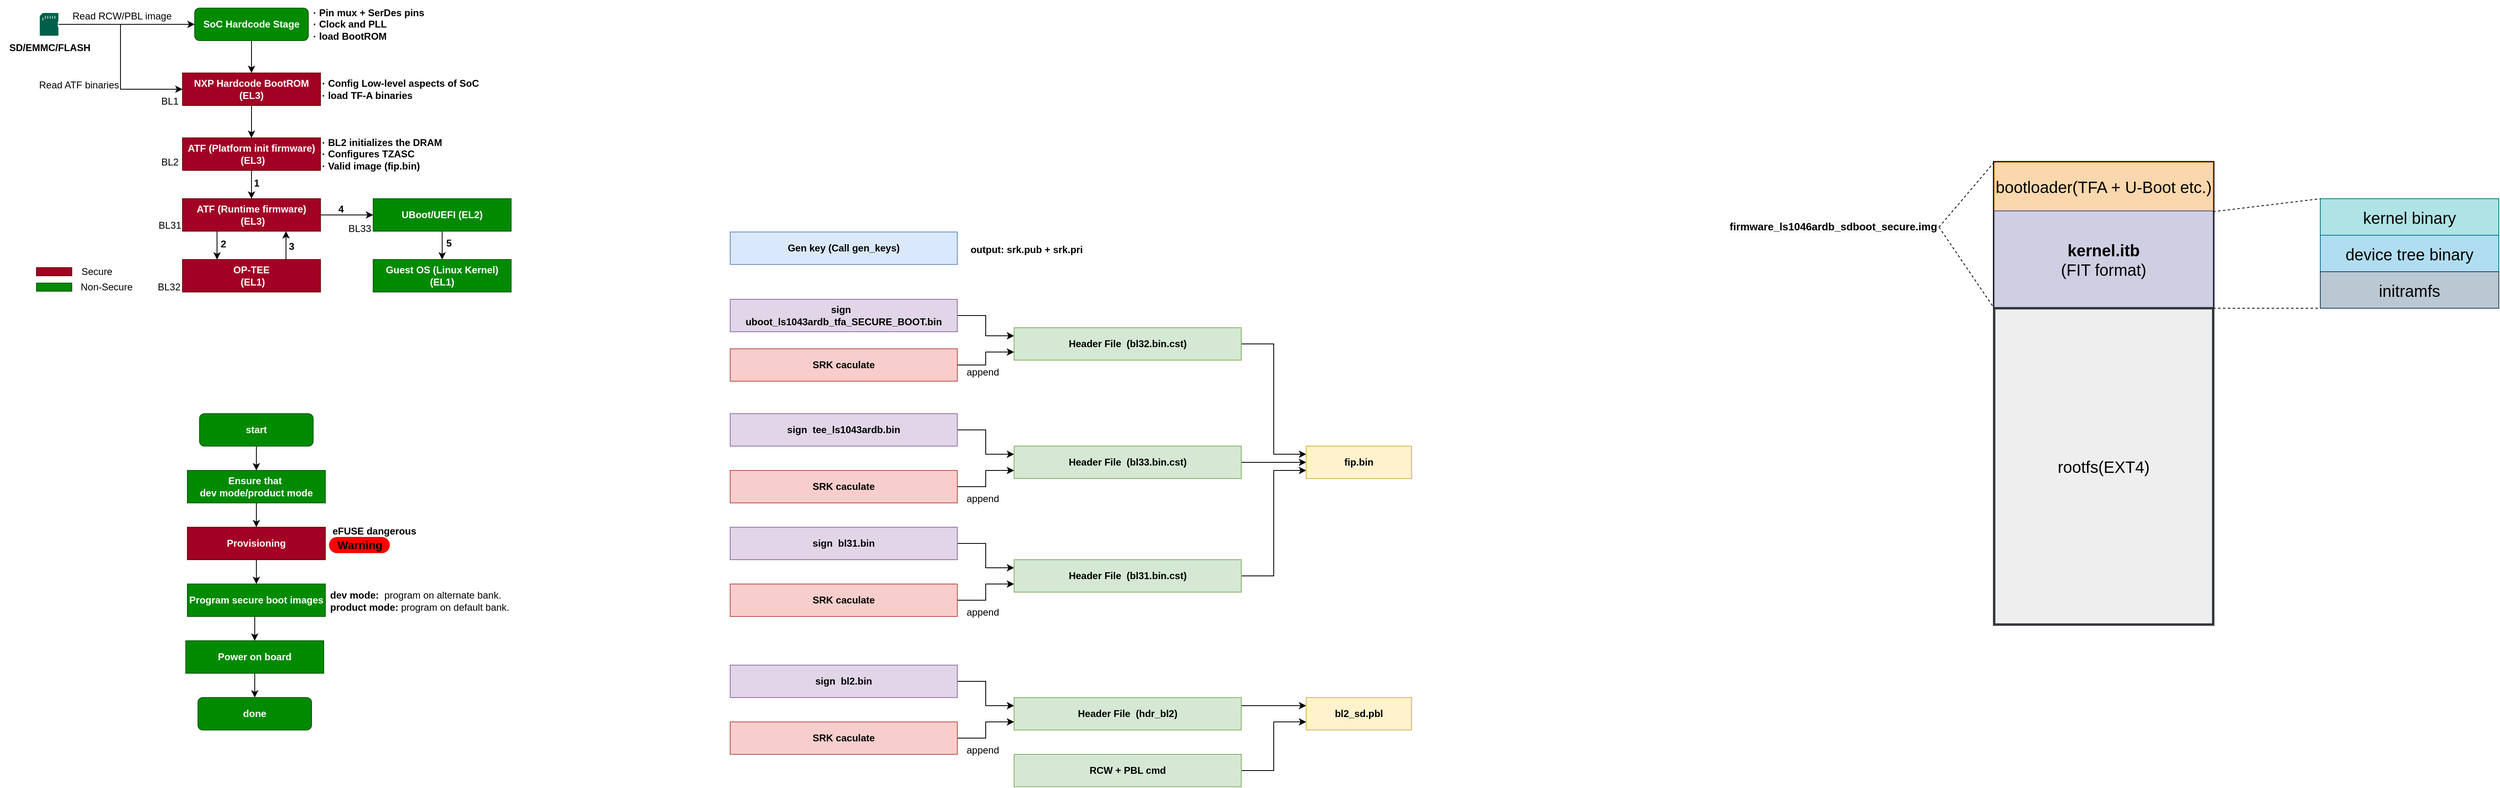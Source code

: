 <mxfile version="20.6.2" type="device"><diagram id="IJfcli3YJuVmaga237SU" name="第 1 页"><mxGraphModel dx="1132" dy="1016" grid="1" gridSize="10" guides="1" tooltips="1" connect="1" arrows="1" fold="1" page="1" pageScale="1" pageWidth="827" pageHeight="1169" math="0" shadow="0"><root><mxCell id="0"/><mxCell id="1" parent="0"/><mxCell id="3RbHBOV4ILU9dAgg9fsZ-4" value="" style="rounded=0;whiteSpace=wrap;html=1;strokeWidth=3;" vertex="1" parent="1"><mxGeometry x="2488" y="350" width="270" height="180" as="geometry"/></mxCell><mxCell id="Ks6YIUJeLbi1-6-zDUMp-9" style="edgeStyle=orthogonalEdgeStyle;rounded=0;orthogonalLoop=1;jettySize=auto;html=1;exitX=0.5;exitY=1;exitDx=0;exitDy=0;entryX=0.5;entryY=0;entryDx=0;entryDy=0;" parent="1" source="Ks6YIUJeLbi1-6-zDUMp-2" target="Ks6YIUJeLbi1-6-zDUMp-3" edge="1"><mxGeometry relative="1" as="geometry"/></mxCell><mxCell id="Ks6YIUJeLbi1-6-zDUMp-2" value="SoC Hardcode Stage" style="rounded=1;whiteSpace=wrap;html=1;fillColor=#008a00;strokeColor=#005700;fontColor=#ffffff;fontStyle=1" parent="1" vertex="1"><mxGeometry x="270" y="160" width="140" height="40" as="geometry"/></mxCell><mxCell id="Ks6YIUJeLbi1-6-zDUMp-15" style="edgeStyle=orthogonalEdgeStyle;rounded=0;orthogonalLoop=1;jettySize=auto;html=1;exitX=0.5;exitY=1;exitDx=0;exitDy=0;entryX=0.5;entryY=0;entryDx=0;entryDy=0;" parent="1" source="Ks6YIUJeLbi1-6-zDUMp-3" target="Ks6YIUJeLbi1-6-zDUMp-14" edge="1"><mxGeometry relative="1" as="geometry"/></mxCell><mxCell id="Ks6YIUJeLbi1-6-zDUMp-3" value="NXP Hardcode BootROM (EL3)" style="rounded=0;whiteSpace=wrap;html=1;fillColor=#a20025;fontColor=#ffffff;strokeColor=#6F0000;fontStyle=1" parent="1" vertex="1"><mxGeometry x="255" y="240" width="170" height="40" as="geometry"/></mxCell><mxCell id="Ks6YIUJeLbi1-6-zDUMp-7" value="Read RCW/PBL image" style="text;html=1;align=center;verticalAlign=middle;resizable=0;points=[];autosize=1;strokeColor=none;fillColor=none;" parent="1" vertex="1"><mxGeometry x="105" y="155" width="150" height="30" as="geometry"/></mxCell><mxCell id="Ks6YIUJeLbi1-6-zDUMp-8" value="· Pin mux + SerDes pins&lt;br&gt;· Clock and PLL&lt;br&gt;· load BootROM" style="text;html=1;align=left;verticalAlign=middle;resizable=0;points=[];autosize=1;strokeColor=none;fillColor=none;fontStyle=1" parent="1" vertex="1"><mxGeometry x="414" y="150" width="160" height="60" as="geometry"/></mxCell><mxCell id="Ks6YIUJeLbi1-6-zDUMp-10" value="· Config Low-level aspects of SoC&lt;br&gt;· load TF-A binaries" style="text;html=1;align=left;verticalAlign=middle;resizable=0;points=[];autosize=1;strokeColor=none;fillColor=none;fontStyle=1" parent="1" vertex="1"><mxGeometry x="425" y="240" width="220" height="40" as="geometry"/></mxCell><mxCell id="Ks6YIUJeLbi1-6-zDUMp-21" style="edgeStyle=orthogonalEdgeStyle;rounded=0;orthogonalLoop=1;jettySize=auto;html=1;exitX=0.5;exitY=1;exitDx=0;exitDy=0;" parent="1" source="Ks6YIUJeLbi1-6-zDUMp-14" target="Ks6YIUJeLbi1-6-zDUMp-19" edge="1"><mxGeometry relative="1" as="geometry"/></mxCell><mxCell id="Ks6YIUJeLbi1-6-zDUMp-14" value="ATF (Platform init firmware)&lt;br&gt;&amp;nbsp;(EL3)" style="rounded=0;whiteSpace=wrap;html=1;fillColor=#a20025;fontColor=#ffffff;strokeColor=#6F0000;fontStyle=1" parent="1" vertex="1"><mxGeometry x="255" y="320" width="170" height="40" as="geometry"/></mxCell><mxCell id="Ks6YIUJeLbi1-6-zDUMp-17" value="BL1" style="text;html=1;align=center;verticalAlign=middle;resizable=0;points=[];autosize=1;strokeColor=none;fillColor=none;" parent="1" vertex="1"><mxGeometry x="219" y="260" width="40" height="30" as="geometry"/></mxCell><mxCell id="Ks6YIUJeLbi1-6-zDUMp-18" value="BL2" style="text;html=1;align=center;verticalAlign=middle;resizable=0;points=[];autosize=1;strokeColor=none;fillColor=none;" parent="1" vertex="1"><mxGeometry x="219" y="335" width="40" height="30" as="geometry"/></mxCell><mxCell id="Ks6YIUJeLbi1-6-zDUMp-28" style="edgeStyle=orthogonalEdgeStyle;rounded=0;orthogonalLoop=1;jettySize=auto;html=1;exitX=1;exitY=0.5;exitDx=0;exitDy=0;" parent="1" source="Ks6YIUJeLbi1-6-zDUMp-19" target="Ks6YIUJeLbi1-6-zDUMp-22" edge="1"><mxGeometry relative="1" as="geometry"/></mxCell><mxCell id="Ks6YIUJeLbi1-6-zDUMp-29" style="edgeStyle=orthogonalEdgeStyle;rounded=0;orthogonalLoop=1;jettySize=auto;html=1;exitX=0.25;exitY=1;exitDx=0;exitDy=0;entryX=0.25;entryY=0;entryDx=0;entryDy=0;" parent="1" source="Ks6YIUJeLbi1-6-zDUMp-19" target="Ks6YIUJeLbi1-6-zDUMp-25" edge="1"><mxGeometry relative="1" as="geometry"/></mxCell><mxCell id="Ks6YIUJeLbi1-6-zDUMp-19" value="ATF (Runtime firmware)&lt;br&gt;&amp;nbsp;(EL3)" style="rounded=0;whiteSpace=wrap;html=1;fillColor=#a20025;fontColor=#ffffff;strokeColor=#6F0000;fontStyle=1" parent="1" vertex="1"><mxGeometry x="255" y="395" width="170" height="40" as="geometry"/></mxCell><mxCell id="Ks6YIUJeLbi1-6-zDUMp-20" value="BL31" style="text;html=1;align=center;verticalAlign=middle;resizable=0;points=[];autosize=1;strokeColor=none;fillColor=none;" parent="1" vertex="1"><mxGeometry x="214" y="413" width="50" height="30" as="geometry"/></mxCell><mxCell id="Ks6YIUJeLbi1-6-zDUMp-38" style="edgeStyle=orthogonalEdgeStyle;rounded=0;orthogonalLoop=1;jettySize=auto;html=1;exitX=0.5;exitY=1;exitDx=0;exitDy=0;entryX=0.5;entryY=0;entryDx=0;entryDy=0;" parent="1" source="Ks6YIUJeLbi1-6-zDUMp-22" target="Ks6YIUJeLbi1-6-zDUMp-37" edge="1"><mxGeometry relative="1" as="geometry"/></mxCell><mxCell id="Ks6YIUJeLbi1-6-zDUMp-22" value="UBoot/UEFI&amp;nbsp;(EL2)" style="rounded=0;whiteSpace=wrap;html=1;fillColor=#008a00;fontColor=#ffffff;strokeColor=#005700;fontStyle=1" parent="1" vertex="1"><mxGeometry x="490" y="395" width="170" height="40" as="geometry"/></mxCell><mxCell id="Ks6YIUJeLbi1-6-zDUMp-31" style="edgeStyle=orthogonalEdgeStyle;rounded=0;orthogonalLoop=1;jettySize=auto;html=1;exitX=0.75;exitY=0;exitDx=0;exitDy=0;entryX=0.75;entryY=1;entryDx=0;entryDy=0;" parent="1" source="Ks6YIUJeLbi1-6-zDUMp-25" target="Ks6YIUJeLbi1-6-zDUMp-19" edge="1"><mxGeometry relative="1" as="geometry"/></mxCell><mxCell id="Ks6YIUJeLbi1-6-zDUMp-25" value="OP-TEE&lt;br&gt;&amp;nbsp;(EL1)" style="rounded=0;whiteSpace=wrap;html=1;fillColor=#a20025;fontColor=#ffffff;strokeColor=#6F0000;fontStyle=1" parent="1" vertex="1"><mxGeometry x="255" y="470" width="170" height="40" as="geometry"/></mxCell><mxCell id="Ks6YIUJeLbi1-6-zDUMp-26" value="BL32" style="text;html=1;align=center;verticalAlign=middle;resizable=0;points=[];autosize=1;strokeColor=none;fillColor=none;" parent="1" vertex="1"><mxGeometry x="213" y="489" width="50" height="30" as="geometry"/></mxCell><mxCell id="Ks6YIUJeLbi1-6-zDUMp-32" value="1&lt;br&gt;" style="text;html=1;align=center;verticalAlign=middle;resizable=0;points=[];autosize=1;strokeColor=none;fillColor=none;fontStyle=1" parent="1" vertex="1"><mxGeometry x="331" y="361" width="30" height="30" as="geometry"/></mxCell><mxCell id="Ks6YIUJeLbi1-6-zDUMp-34" value="2" style="text;html=1;align=center;verticalAlign=middle;resizable=0;points=[];autosize=1;strokeColor=none;fillColor=none;fontStyle=1" parent="1" vertex="1"><mxGeometry x="290" y="436" width="30" height="30" as="geometry"/></mxCell><mxCell id="Ks6YIUJeLbi1-6-zDUMp-35" value="3" style="text;html=1;align=center;verticalAlign=middle;resizable=0;points=[];autosize=1;strokeColor=none;fillColor=none;fontStyle=1" parent="1" vertex="1"><mxGeometry x="374" y="439" width="30" height="30" as="geometry"/></mxCell><mxCell id="Ks6YIUJeLbi1-6-zDUMp-36" value="4" style="text;html=1;align=center;verticalAlign=middle;resizable=0;points=[];autosize=1;strokeColor=none;fillColor=none;fontStyle=1" parent="1" vertex="1"><mxGeometry x="435" y="393" width="30" height="30" as="geometry"/></mxCell><mxCell id="Ks6YIUJeLbi1-6-zDUMp-37" value="Guest OS (Linux Kernel) (EL1)" style="rounded=0;whiteSpace=wrap;html=1;fillColor=#008a00;fontColor=#ffffff;strokeColor=#005700;fontStyle=1" parent="1" vertex="1"><mxGeometry x="490" y="470" width="170" height="40" as="geometry"/></mxCell><mxCell id="Ks6YIUJeLbi1-6-zDUMp-39" value="5" style="text;html=1;align=center;verticalAlign=middle;resizable=0;points=[];autosize=1;strokeColor=none;fillColor=none;fontStyle=1" parent="1" vertex="1"><mxGeometry x="568" y="435" width="30" height="30" as="geometry"/></mxCell><mxCell id="Ks6YIUJeLbi1-6-zDUMp-42" style="edgeStyle=orthogonalEdgeStyle;rounded=0;orthogonalLoop=1;jettySize=auto;html=1;entryX=0;entryY=0.5;entryDx=0;entryDy=0;" parent="1" source="Ks6YIUJeLbi1-6-zDUMp-40" target="Ks6YIUJeLbi1-6-zDUMp-2" edge="1"><mxGeometry relative="1" as="geometry"/></mxCell><mxCell id="Ks6YIUJeLbi1-6-zDUMp-43" style="edgeStyle=orthogonalEdgeStyle;rounded=0;orthogonalLoop=1;jettySize=auto;html=1;entryX=0;entryY=0.5;entryDx=0;entryDy=0;" parent="1" source="Ks6YIUJeLbi1-6-zDUMp-40" target="Ks6YIUJeLbi1-6-zDUMp-3" edge="1"><mxGeometry relative="1" as="geometry"/></mxCell><mxCell id="Ks6YIUJeLbi1-6-zDUMp-40" value="" style="sketch=0;pointerEvents=1;shadow=0;dashed=0;html=1;strokeColor=none;fillColor=#005F4B;labelPosition=center;verticalLabelPosition=bottom;verticalAlign=top;align=center;outlineConnect=0;shape=mxgraph.veeam2.sd_card;" parent="1" vertex="1"><mxGeometry x="79" y="166" width="23" height="28.0" as="geometry"/></mxCell><mxCell id="Ks6YIUJeLbi1-6-zDUMp-41" value="SD/EMMC/FLASH" style="text;html=1;align=center;verticalAlign=middle;resizable=0;points=[];autosize=1;strokeColor=none;fillColor=none;fontStyle=1" parent="1" vertex="1"><mxGeometry x="30.5" y="194" width="120" height="30" as="geometry"/></mxCell><mxCell id="Ks6YIUJeLbi1-6-zDUMp-44" value="Read ATF binaries" style="text;html=1;align=center;verticalAlign=middle;resizable=0;points=[];autosize=1;strokeColor=none;fillColor=none;" parent="1" vertex="1"><mxGeometry x="67" y="240" width="120" height="30" as="geometry"/></mxCell><mxCell id="Ks6YIUJeLbi1-6-zDUMp-46" value="· BL2 initializes the DRAM &lt;br&gt;· Configures TZASC&lt;br&gt;· Valid image (fip.bin)" style="text;html=1;align=left;verticalAlign=middle;resizable=0;points=[];autosize=1;strokeColor=none;fillColor=none;fontStyle=1" parent="1" vertex="1"><mxGeometry x="425" y="310" width="170" height="60" as="geometry"/></mxCell><mxCell id="Ks6YIUJeLbi1-6-zDUMp-47" value="BL33" style="text;html=1;align=center;verticalAlign=middle;resizable=0;points=[];autosize=1;strokeColor=none;fillColor=none;" parent="1" vertex="1"><mxGeometry x="448" y="417" width="50" height="30" as="geometry"/></mxCell><mxCell id="Ks6YIUJeLbi1-6-zDUMp-52" value="" style="group" parent="1" vertex="1" connectable="0"><mxGeometry x="75" y="470" width="130.5" height="49" as="geometry"/></mxCell><mxCell id="Ks6YIUJeLbi1-6-zDUMp-48" value="" style="whiteSpace=wrap;html=1;fillColor=#a20025;fontColor=#ffffff;strokeColor=#6F0000;" parent="Ks6YIUJeLbi1-6-zDUMp-52" vertex="1"><mxGeometry y="10" width="43.5" height="10" as="geometry"/></mxCell><mxCell id="Ks6YIUJeLbi1-6-zDUMp-49" value="Secure" style="text;html=1;align=center;verticalAlign=middle;resizable=0;points=[];autosize=1;strokeColor=none;fillColor=none;" parent="Ks6YIUJeLbi1-6-zDUMp-52" vertex="1"><mxGeometry x="43.5" width="60" height="30" as="geometry"/></mxCell><mxCell id="Ks6YIUJeLbi1-6-zDUMp-50" value="" style="whiteSpace=wrap;html=1;fillColor=#008a00;fontColor=#ffffff;strokeColor=#005700;" parent="Ks6YIUJeLbi1-6-zDUMp-52" vertex="1"><mxGeometry y="29" width="43.5" height="10" as="geometry"/></mxCell><mxCell id="Ks6YIUJeLbi1-6-zDUMp-51" value="Non-Secure" style="text;html=1;align=center;verticalAlign=middle;resizable=0;points=[];autosize=1;strokeColor=none;fillColor=none;" parent="Ks6YIUJeLbi1-6-zDUMp-52" vertex="1"><mxGeometry x="40.5" y="19" width="90" height="30" as="geometry"/></mxCell><mxCell id="pAIMAV0HRuABpedHX489-4" style="edgeStyle=orthogonalEdgeStyle;rounded=0;orthogonalLoop=1;jettySize=auto;html=1;exitX=0.5;exitY=1;exitDx=0;exitDy=0;" parent="1" source="pAIMAV0HRuABpedHX489-1" target="pAIMAV0HRuABpedHX489-3" edge="1"><mxGeometry relative="1" as="geometry"/></mxCell><mxCell id="pAIMAV0HRuABpedHX489-1" value="start" style="rounded=1;whiteSpace=wrap;html=1;fillColor=#008a00;strokeColor=#005700;fontColor=#ffffff;fontStyle=1" parent="1" vertex="1"><mxGeometry x="276" y="660" width="140" height="40" as="geometry"/></mxCell><mxCell id="pAIMAV0HRuABpedHX489-6" style="edgeStyle=orthogonalEdgeStyle;rounded=0;orthogonalLoop=1;jettySize=auto;html=1;exitX=0.5;exitY=1;exitDx=0;exitDy=0;" parent="1" source="pAIMAV0HRuABpedHX489-3" target="pAIMAV0HRuABpedHX489-5" edge="1"><mxGeometry relative="1" as="geometry"/></mxCell><mxCell id="pAIMAV0HRuABpedHX489-3" value="Ensure that&amp;nbsp;&lt;br&gt;dev mode/product mode" style="rounded=0;whiteSpace=wrap;html=1;fillColor=#008a00;fontColor=#ffffff;strokeColor=#005700;fontStyle=1" parent="1" vertex="1"><mxGeometry x="261" y="730" width="170" height="40" as="geometry"/></mxCell><mxCell id="pAIMAV0HRuABpedHX489-9" style="edgeStyle=orthogonalEdgeStyle;rounded=0;orthogonalLoop=1;jettySize=auto;html=1;exitX=0.5;exitY=1;exitDx=0;exitDy=0;" parent="1" source="pAIMAV0HRuABpedHX489-5" target="pAIMAV0HRuABpedHX489-7" edge="1"><mxGeometry relative="1" as="geometry"/></mxCell><mxCell id="pAIMAV0HRuABpedHX489-5" value="Provisioning" style="rounded=0;whiteSpace=wrap;html=1;fillColor=#a20025;fontColor=#ffffff;strokeColor=#6F0000;fontStyle=1" parent="1" vertex="1"><mxGeometry x="261" y="800" width="170" height="40" as="geometry"/></mxCell><mxCell id="pAIMAV0HRuABpedHX489-16" style="edgeStyle=orthogonalEdgeStyle;rounded=0;orthogonalLoop=1;jettySize=auto;html=1;exitX=0.5;exitY=1;exitDx=0;exitDy=0;entryX=0.5;entryY=0;entryDx=0;entryDy=0;" parent="1" source="pAIMAV0HRuABpedHX489-7" target="pAIMAV0HRuABpedHX489-11" edge="1"><mxGeometry relative="1" as="geometry"/></mxCell><mxCell id="pAIMAV0HRuABpedHX489-7" value="Program secure boot images" style="rounded=0;whiteSpace=wrap;html=1;fillColor=#008a00;fontColor=#ffffff;strokeColor=#005700;fontStyle=1" parent="1" vertex="1"><mxGeometry x="261" y="870" width="170" height="40" as="geometry"/></mxCell><mxCell id="pAIMAV0HRuABpedHX489-10" value="dev mode:&amp;nbsp; &lt;span style=&quot;font-weight: normal;&quot;&gt;program on alternate bank.&lt;/span&gt;&lt;br&gt;product mode: &lt;span style=&quot;font-weight: normal;&quot;&gt;program on default bank.&lt;/span&gt;" style="text;html=1;align=left;verticalAlign=middle;resizable=0;points=[];autosize=1;strokeColor=none;fillColor=none;fontStyle=1" parent="1" vertex="1"><mxGeometry x="435" y="871" width="240" height="40" as="geometry"/></mxCell><mxCell id="pAIMAV0HRuABpedHX489-20" style="edgeStyle=orthogonalEdgeStyle;rounded=0;orthogonalLoop=1;jettySize=auto;html=1;exitX=0.5;exitY=1;exitDx=0;exitDy=0;" parent="1" source="pAIMAV0HRuABpedHX489-11" target="pAIMAV0HRuABpedHX489-18" edge="1"><mxGeometry relative="1" as="geometry"/></mxCell><mxCell id="pAIMAV0HRuABpedHX489-11" value="Power on board" style="rounded=0;whiteSpace=wrap;html=1;fillColor=#008a00;fontColor=#ffffff;strokeColor=#005700;fontStyle=1" parent="1" vertex="1"><mxGeometry x="259" y="940" width="170" height="40" as="geometry"/></mxCell><mxCell id="pAIMAV0HRuABpedHX489-13" value="Warning" style="rounded=1;whiteSpace=wrap;html=1;arcSize=50;strokeColor=none;strokeWidth=1;fillColor=#FF0000;fontColor=#000000;whiteSpace=wrap;align=left;verticalAlign=middle;spacingLeft=0;fontStyle=1;fontSize=14;spacing=10;" parent="1" vertex="1"><mxGeometry x="435.5" y="812" width="75" height="20" as="geometry"/></mxCell><mxCell id="pAIMAV0HRuABpedHX489-18" value="done" style="rounded=1;whiteSpace=wrap;html=1;fillColor=#008a00;strokeColor=#005700;fontColor=#ffffff;fontStyle=1" parent="1" vertex="1"><mxGeometry x="274" y="1010" width="140" height="40" as="geometry"/></mxCell><mxCell id="pAIMAV0HRuABpedHX489-22" value="eFUSE dangerous" style="text;html=1;align=center;verticalAlign=middle;resizable=0;points=[];autosize=1;strokeColor=none;fillColor=none;fontStyle=1" parent="1" vertex="1"><mxGeometry x="426" y="790" width="130" height="30" as="geometry"/></mxCell><mxCell id="u9bPZzU4BJhCKYRytSyM-1" value="Gen key (Call gen_keys)" style="rounded=0;whiteSpace=wrap;html=1;fillColor=#dae8fc;strokeColor=#6c8ebf;fontStyle=1" parent="1" vertex="1"><mxGeometry x="930" y="436" width="280" height="40" as="geometry"/></mxCell><mxCell id="u9bPZzU4BJhCKYRytSyM-3" value="output: srk.pub + srk.pri" style="text;html=1;align=center;verticalAlign=middle;resizable=0;points=[];autosize=1;strokeColor=none;fillColor=none;fontStyle=1" parent="1" vertex="1"><mxGeometry x="1215" y="443" width="160" height="30" as="geometry"/></mxCell><mxCell id="u9bPZzU4BJhCKYRytSyM-17" style="edgeStyle=orthogonalEdgeStyle;rounded=0;orthogonalLoop=1;jettySize=auto;html=1;exitX=1;exitY=0.5;exitDx=0;exitDy=0;entryX=0;entryY=0.25;entryDx=0;entryDy=0;" parent="1" source="u9bPZzU4BJhCKYRytSyM-4" target="u9bPZzU4BJhCKYRytSyM-7" edge="1"><mxGeometry relative="1" as="geometry"/></mxCell><mxCell id="u9bPZzU4BJhCKYRytSyM-4" value="sign&amp;nbsp;&amp;nbsp;&lt;br&gt;uboot_ls1043ardb_tfa_SECURE_BOOT.bin" style="rounded=0;whiteSpace=wrap;html=1;fillColor=#e1d5e7;strokeColor=#9673a6;fontStyle=1" parent="1" vertex="1"><mxGeometry x="930" y="519" width="280" height="40" as="geometry"/></mxCell><mxCell id="u9bPZzU4BJhCKYRytSyM-37" style="edgeStyle=orthogonalEdgeStyle;rounded=0;orthogonalLoop=1;jettySize=auto;html=1;exitX=1;exitY=0.5;exitDx=0;exitDy=0;entryX=0;entryY=0.25;entryDx=0;entryDy=0;" parent="1" source="u9bPZzU4BJhCKYRytSyM-7" target="u9bPZzU4BJhCKYRytSyM-36" edge="1"><mxGeometry relative="1" as="geometry"/></mxCell><mxCell id="u9bPZzU4BJhCKYRytSyM-7" value="Header File&amp;nbsp; (bl32.bin.cst)" style="rounded=0;whiteSpace=wrap;html=1;fillColor=#d5e8d4;strokeColor=#82b366;fontStyle=1" parent="1" vertex="1"><mxGeometry x="1280" y="554" width="280" height="40" as="geometry"/></mxCell><mxCell id="u9bPZzU4BJhCKYRytSyM-18" style="edgeStyle=orthogonalEdgeStyle;rounded=0;orthogonalLoop=1;jettySize=auto;html=1;exitX=1;exitY=0.5;exitDx=0;exitDy=0;entryX=0;entryY=0.75;entryDx=0;entryDy=0;" parent="1" source="u9bPZzU4BJhCKYRytSyM-12" target="u9bPZzU4BJhCKYRytSyM-7" edge="1"><mxGeometry relative="1" as="geometry"/></mxCell><mxCell id="u9bPZzU4BJhCKYRytSyM-12" value="SRK caculate" style="rounded=0;whiteSpace=wrap;html=1;fillColor=#f8cecc;strokeColor=#b85450;fontStyle=1" parent="1" vertex="1"><mxGeometry x="930" y="580" width="280" height="40" as="geometry"/></mxCell><mxCell id="u9bPZzU4BJhCKYRytSyM-15" value="append" style="text;html=1;align=center;verticalAlign=middle;resizable=0;points=[];autosize=1;strokeColor=none;fillColor=none;" parent="1" vertex="1"><mxGeometry x="1211" y="594" width="60" height="30" as="geometry"/></mxCell><mxCell id="u9bPZzU4BJhCKYRytSyM-21" style="edgeStyle=orthogonalEdgeStyle;rounded=0;orthogonalLoop=1;jettySize=auto;html=1;exitX=1;exitY=0.5;exitDx=0;exitDy=0;entryX=0;entryY=0.25;entryDx=0;entryDy=0;" parent="1" source="u9bPZzU4BJhCKYRytSyM-16" target="u9bPZzU4BJhCKYRytSyM-19" edge="1"><mxGeometry relative="1" as="geometry"/></mxCell><mxCell id="u9bPZzU4BJhCKYRytSyM-16" value="sign&amp;nbsp;&amp;nbsp;tee_ls1043ardb.bin" style="rounded=0;whiteSpace=wrap;html=1;fillColor=#e1d5e7;strokeColor=#9673a6;fontStyle=1" parent="1" vertex="1"><mxGeometry x="930" y="660" width="280" height="40" as="geometry"/></mxCell><mxCell id="u9bPZzU4BJhCKYRytSyM-38" style="edgeStyle=orthogonalEdgeStyle;rounded=0;orthogonalLoop=1;jettySize=auto;html=1;exitX=1;exitY=0.5;exitDx=0;exitDy=0;entryX=0;entryY=0.5;entryDx=0;entryDy=0;" parent="1" source="u9bPZzU4BJhCKYRytSyM-19" target="u9bPZzU4BJhCKYRytSyM-36" edge="1"><mxGeometry relative="1" as="geometry"/></mxCell><mxCell id="u9bPZzU4BJhCKYRytSyM-19" value="Header File&amp;nbsp; (bl33.bin.cst)" style="rounded=0;whiteSpace=wrap;html=1;fillColor=#d5e8d4;strokeColor=#82b366;fontStyle=1" parent="1" vertex="1"><mxGeometry x="1280" y="700" width="280" height="40" as="geometry"/></mxCell><mxCell id="u9bPZzU4BJhCKYRytSyM-22" style="edgeStyle=orthogonalEdgeStyle;rounded=0;orthogonalLoop=1;jettySize=auto;html=1;exitX=1;exitY=0.5;exitDx=0;exitDy=0;entryX=0;entryY=0.75;entryDx=0;entryDy=0;" parent="1" source="u9bPZzU4BJhCKYRytSyM-20" target="u9bPZzU4BJhCKYRytSyM-19" edge="1"><mxGeometry relative="1" as="geometry"/></mxCell><mxCell id="u9bPZzU4BJhCKYRytSyM-20" value="SRK caculate" style="rounded=0;whiteSpace=wrap;html=1;fillColor=#f8cecc;strokeColor=#b85450;fontStyle=1" parent="1" vertex="1"><mxGeometry x="930" y="730" width="280" height="40" as="geometry"/></mxCell><mxCell id="u9bPZzU4BJhCKYRytSyM-23" value="append" style="text;html=1;align=center;verticalAlign=middle;resizable=0;points=[];autosize=1;strokeColor=none;fillColor=none;" parent="1" vertex="1"><mxGeometry x="1211" y="750" width="60" height="30" as="geometry"/></mxCell><mxCell id="u9bPZzU4BJhCKYRytSyM-27" style="edgeStyle=orthogonalEdgeStyle;rounded=0;orthogonalLoop=1;jettySize=auto;html=1;exitX=1;exitY=0.5;exitDx=0;exitDy=0;entryX=0;entryY=0.25;entryDx=0;entryDy=0;" parent="1" source="u9bPZzU4BJhCKYRytSyM-24" target="u9bPZzU4BJhCKYRytSyM-26" edge="1"><mxGeometry relative="1" as="geometry"/></mxCell><mxCell id="u9bPZzU4BJhCKYRytSyM-24" value="sign&amp;nbsp; bl2.bin" style="rounded=0;whiteSpace=wrap;html=1;fillColor=#e1d5e7;strokeColor=#9673a6;fontStyle=1" parent="1" vertex="1"><mxGeometry x="930" y="970" width="280" height="40" as="geometry"/></mxCell><mxCell id="u9bPZzU4BJhCKYRytSyM-28" style="edgeStyle=orthogonalEdgeStyle;rounded=0;orthogonalLoop=1;jettySize=auto;html=1;exitX=1;exitY=0.5;exitDx=0;exitDy=0;entryX=0;entryY=0.75;entryDx=0;entryDy=0;" parent="1" source="u9bPZzU4BJhCKYRytSyM-25" target="u9bPZzU4BJhCKYRytSyM-26" edge="1"><mxGeometry relative="1" as="geometry"/></mxCell><mxCell id="u9bPZzU4BJhCKYRytSyM-25" value="SRK caculate" style="rounded=0;whiteSpace=wrap;html=1;fillColor=#f8cecc;strokeColor=#b85450;fontStyle=1" parent="1" vertex="1"><mxGeometry x="930" y="1040" width="280" height="40" as="geometry"/></mxCell><mxCell id="u9bPZzU4BJhCKYRytSyM-45" style="edgeStyle=orthogonalEdgeStyle;rounded=0;orthogonalLoop=1;jettySize=auto;html=1;exitX=1;exitY=0.25;exitDx=0;exitDy=0;entryX=0;entryY=0.25;entryDx=0;entryDy=0;" parent="1" source="u9bPZzU4BJhCKYRytSyM-26" target="u9bPZzU4BJhCKYRytSyM-40" edge="1"><mxGeometry relative="1" as="geometry"/></mxCell><mxCell id="u9bPZzU4BJhCKYRytSyM-26" value="Header File&amp;nbsp; (hdr_bl2)" style="rounded=0;whiteSpace=wrap;html=1;fillColor=#d5e8d4;strokeColor=#82b366;fontStyle=1" parent="1" vertex="1"><mxGeometry x="1280" y="1010" width="280" height="40" as="geometry"/></mxCell><mxCell id="u9bPZzU4BJhCKYRytSyM-29" value="append" style="text;html=1;align=center;verticalAlign=middle;resizable=0;points=[];autosize=1;strokeColor=none;fillColor=none;" parent="1" vertex="1"><mxGeometry x="1211" y="1060" width="60" height="30" as="geometry"/></mxCell><mxCell id="u9bPZzU4BJhCKYRytSyM-30" style="edgeStyle=orthogonalEdgeStyle;rounded=0;orthogonalLoop=1;jettySize=auto;html=1;exitX=1;exitY=0.5;exitDx=0;exitDy=0;entryX=0;entryY=0.25;entryDx=0;entryDy=0;" parent="1" source="u9bPZzU4BJhCKYRytSyM-31" target="u9bPZzU4BJhCKYRytSyM-34" edge="1"><mxGeometry relative="1" as="geometry"/></mxCell><mxCell id="u9bPZzU4BJhCKYRytSyM-31" value="sign&amp;nbsp;&amp;nbsp;bl31.bin" style="rounded=0;whiteSpace=wrap;html=1;fillColor=#e1d5e7;strokeColor=#9673a6;fontStyle=1" parent="1" vertex="1"><mxGeometry x="930" y="800" width="280" height="40" as="geometry"/></mxCell><mxCell id="u9bPZzU4BJhCKYRytSyM-32" style="edgeStyle=orthogonalEdgeStyle;rounded=0;orthogonalLoop=1;jettySize=auto;html=1;exitX=1;exitY=0.5;exitDx=0;exitDy=0;entryX=0;entryY=0.75;entryDx=0;entryDy=0;" parent="1" source="u9bPZzU4BJhCKYRytSyM-33" target="u9bPZzU4BJhCKYRytSyM-34" edge="1"><mxGeometry relative="1" as="geometry"/></mxCell><mxCell id="u9bPZzU4BJhCKYRytSyM-33" value="SRK caculate" style="rounded=0;whiteSpace=wrap;html=1;fillColor=#f8cecc;strokeColor=#b85450;fontStyle=1" parent="1" vertex="1"><mxGeometry x="930" y="870" width="280" height="40" as="geometry"/></mxCell><mxCell id="u9bPZzU4BJhCKYRytSyM-39" style="edgeStyle=orthogonalEdgeStyle;rounded=0;orthogonalLoop=1;jettySize=auto;html=1;exitX=1;exitY=0.5;exitDx=0;exitDy=0;entryX=0;entryY=0.75;entryDx=0;entryDy=0;" parent="1" source="u9bPZzU4BJhCKYRytSyM-34" target="u9bPZzU4BJhCKYRytSyM-36" edge="1"><mxGeometry relative="1" as="geometry"/></mxCell><mxCell id="u9bPZzU4BJhCKYRytSyM-34" value="Header File&amp;nbsp; (bl31.bin.cst)" style="rounded=0;whiteSpace=wrap;html=1;fillColor=#d5e8d4;strokeColor=#82b366;fontStyle=1" parent="1" vertex="1"><mxGeometry x="1280" y="840" width="280" height="40" as="geometry"/></mxCell><mxCell id="u9bPZzU4BJhCKYRytSyM-35" value="append" style="text;html=1;align=center;verticalAlign=middle;resizable=0;points=[];autosize=1;strokeColor=none;fillColor=none;" parent="1" vertex="1"><mxGeometry x="1211" y="890" width="60" height="30" as="geometry"/></mxCell><mxCell id="u9bPZzU4BJhCKYRytSyM-36" value="fip.bin" style="rounded=0;whiteSpace=wrap;html=1;fillColor=#fff2cc;strokeColor=#d6b656;fontStyle=1" parent="1" vertex="1"><mxGeometry x="1640" y="700" width="130" height="40" as="geometry"/></mxCell><mxCell id="u9bPZzU4BJhCKYRytSyM-40" value="bl2_sd.pbl" style="rounded=0;whiteSpace=wrap;html=1;fillColor=#fff2cc;strokeColor=#d6b656;fontStyle=1" parent="1" vertex="1"><mxGeometry x="1640" y="1010" width="130" height="40" as="geometry"/></mxCell><mxCell id="u9bPZzU4BJhCKYRytSyM-44" style="edgeStyle=orthogonalEdgeStyle;rounded=0;orthogonalLoop=1;jettySize=auto;html=1;exitX=1;exitY=0.5;exitDx=0;exitDy=0;entryX=0;entryY=0.75;entryDx=0;entryDy=0;" parent="1" source="u9bPZzU4BJhCKYRytSyM-42" target="u9bPZzU4BJhCKYRytSyM-40" edge="1"><mxGeometry relative="1" as="geometry"/></mxCell><mxCell id="u9bPZzU4BJhCKYRytSyM-42" value="RCW + PBL cmd" style="rounded=0;whiteSpace=wrap;html=1;fillColor=#d5e8d4;strokeColor=#82b366;fontStyle=1" parent="1" vertex="1"><mxGeometry x="1280" y="1080" width="280" height="40" as="geometry"/></mxCell><mxCell id="3RbHBOV4ILU9dAgg9fsZ-2" value="bootloader(TFA + U-Boot etc.)" style="rounded=0;whiteSpace=wrap;html=1;fontSize=20;fillColor=#fad7ac;strokeColor=#b46504;" vertex="1" parent="1"><mxGeometry x="2488" y="350" width="270" height="60" as="geometry"/></mxCell><mxCell id="3RbHBOV4ILU9dAgg9fsZ-3" value="&lt;span style=&quot;font-size: 20px;&quot;&gt;&lt;b&gt;kernel.itb&lt;br&gt;&lt;/b&gt;(FIT format)&lt;br&gt;&lt;/span&gt;" style="rounded=0;whiteSpace=wrap;html=1;fillColor=#d0cee2;strokeColor=#56517e;" vertex="1" parent="1"><mxGeometry x="2488" y="410" width="270" height="120" as="geometry"/></mxCell><mxCell id="3RbHBOV4ILU9dAgg9fsZ-5" value="&lt;span style=&quot;font-size: 20px;&quot;&gt;rootfs(EXT4)&lt;/span&gt;" style="rounded=0;whiteSpace=wrap;html=1;strokeWidth=3;fillColor=#eeeeee;strokeColor=#36393d;" vertex="1" parent="1"><mxGeometry x="2488" y="530" width="270" height="390" as="geometry"/></mxCell><mxCell id="3RbHBOV4ILU9dAgg9fsZ-6" value="" style="endArrow=none;html=1;rounded=0;fontSize=20;dashed=1;" edge="1" parent="1"><mxGeometry width="50" height="50" relative="1" as="geometry"><mxPoint x="2420" y="430" as="sourcePoint"/><mxPoint x="2488" y="350" as="targetPoint"/></mxGeometry></mxCell><mxCell id="3RbHBOV4ILU9dAgg9fsZ-7" value="" style="endArrow=none;html=1;rounded=0;fontSize=20;entryX=0;entryY=0;entryDx=0;entryDy=0;dashed=1;" edge="1" parent="1" target="3RbHBOV4ILU9dAgg9fsZ-5"><mxGeometry width="50" height="50" relative="1" as="geometry"><mxPoint x="2420" y="430" as="sourcePoint"/><mxPoint x="2498" y="360" as="targetPoint"/></mxGeometry></mxCell><mxCell id="3RbHBOV4ILU9dAgg9fsZ-9" value="&lt;span style=&quot;color: rgb(0, 0, 0); font-family: Helvetica; font-size: 13px; font-style: normal; font-variant-ligatures: normal; font-variant-caps: normal; letter-spacing: normal; orphans: 2; text-align: center; text-indent: 0px; text-transform: none; widows: 2; word-spacing: 0px; -webkit-text-stroke-width: 0px; background-color: rgb(248, 249, 250); text-decoration-thickness: initial; text-decoration-style: initial; text-decoration-color: initial; float: none; display: inline !important;&quot;&gt;firmware_ls1046ardb_sdboot_secure.img&lt;/span&gt;" style="text;whiteSpace=wrap;html=1;fontSize=13;fontStyle=1" vertex="1" parent="1"><mxGeometry x="2160" y="415" width="400" height="50" as="geometry"/></mxCell><mxCell id="3RbHBOV4ILU9dAgg9fsZ-10" value="kernel binary" style="rounded=0;whiteSpace=wrap;html=1;strokeWidth=1;fontSize=20;fillColor=#b0e3e6;strokeColor=#0e8088;" vertex="1" parent="1"><mxGeometry x="2890" y="395" width="220" height="45" as="geometry"/></mxCell><mxCell id="3RbHBOV4ILU9dAgg9fsZ-11" value="device tree binary" style="rounded=0;whiteSpace=wrap;html=1;strokeWidth=1;fontSize=20;fillColor=#b1ddf0;strokeColor=#10739e;" vertex="1" parent="1"><mxGeometry x="2890" y="440" width="220" height="45" as="geometry"/></mxCell><mxCell id="3RbHBOV4ILU9dAgg9fsZ-12" value="initramfs" style="rounded=0;whiteSpace=wrap;html=1;strokeWidth=1;fontSize=20;fillColor=#bac8d3;strokeColor=#23445d;" vertex="1" parent="1"><mxGeometry x="2890" y="485" width="220" height="45" as="geometry"/></mxCell><mxCell id="3RbHBOV4ILU9dAgg9fsZ-13" value="" style="endArrow=none;html=1;rounded=0;fontSize=20;entryX=0;entryY=0;entryDx=0;entryDy=0;dashed=1;" edge="1" parent="1" target="3RbHBOV4ILU9dAgg9fsZ-10"><mxGeometry width="50" height="50" relative="1" as="geometry"><mxPoint x="2758" y="411" as="sourcePoint"/><mxPoint x="2958" y="491" as="targetPoint"/></mxGeometry></mxCell><mxCell id="3RbHBOV4ILU9dAgg9fsZ-14" value="" style="endArrow=none;html=1;rounded=0;fontSize=20;entryX=0;entryY=1;entryDx=0;entryDy=0;exitX=1;exitY=0;exitDx=0;exitDy=0;dashed=1;" edge="1" parent="1" source="3RbHBOV4ILU9dAgg9fsZ-5" target="3RbHBOV4ILU9dAgg9fsZ-12"><mxGeometry width="50" height="50" relative="1" as="geometry"><mxPoint x="2768" y="421" as="sourcePoint"/><mxPoint x="2900" y="405" as="targetPoint"/></mxGeometry></mxCell></root></mxGraphModel></diagram></mxfile>